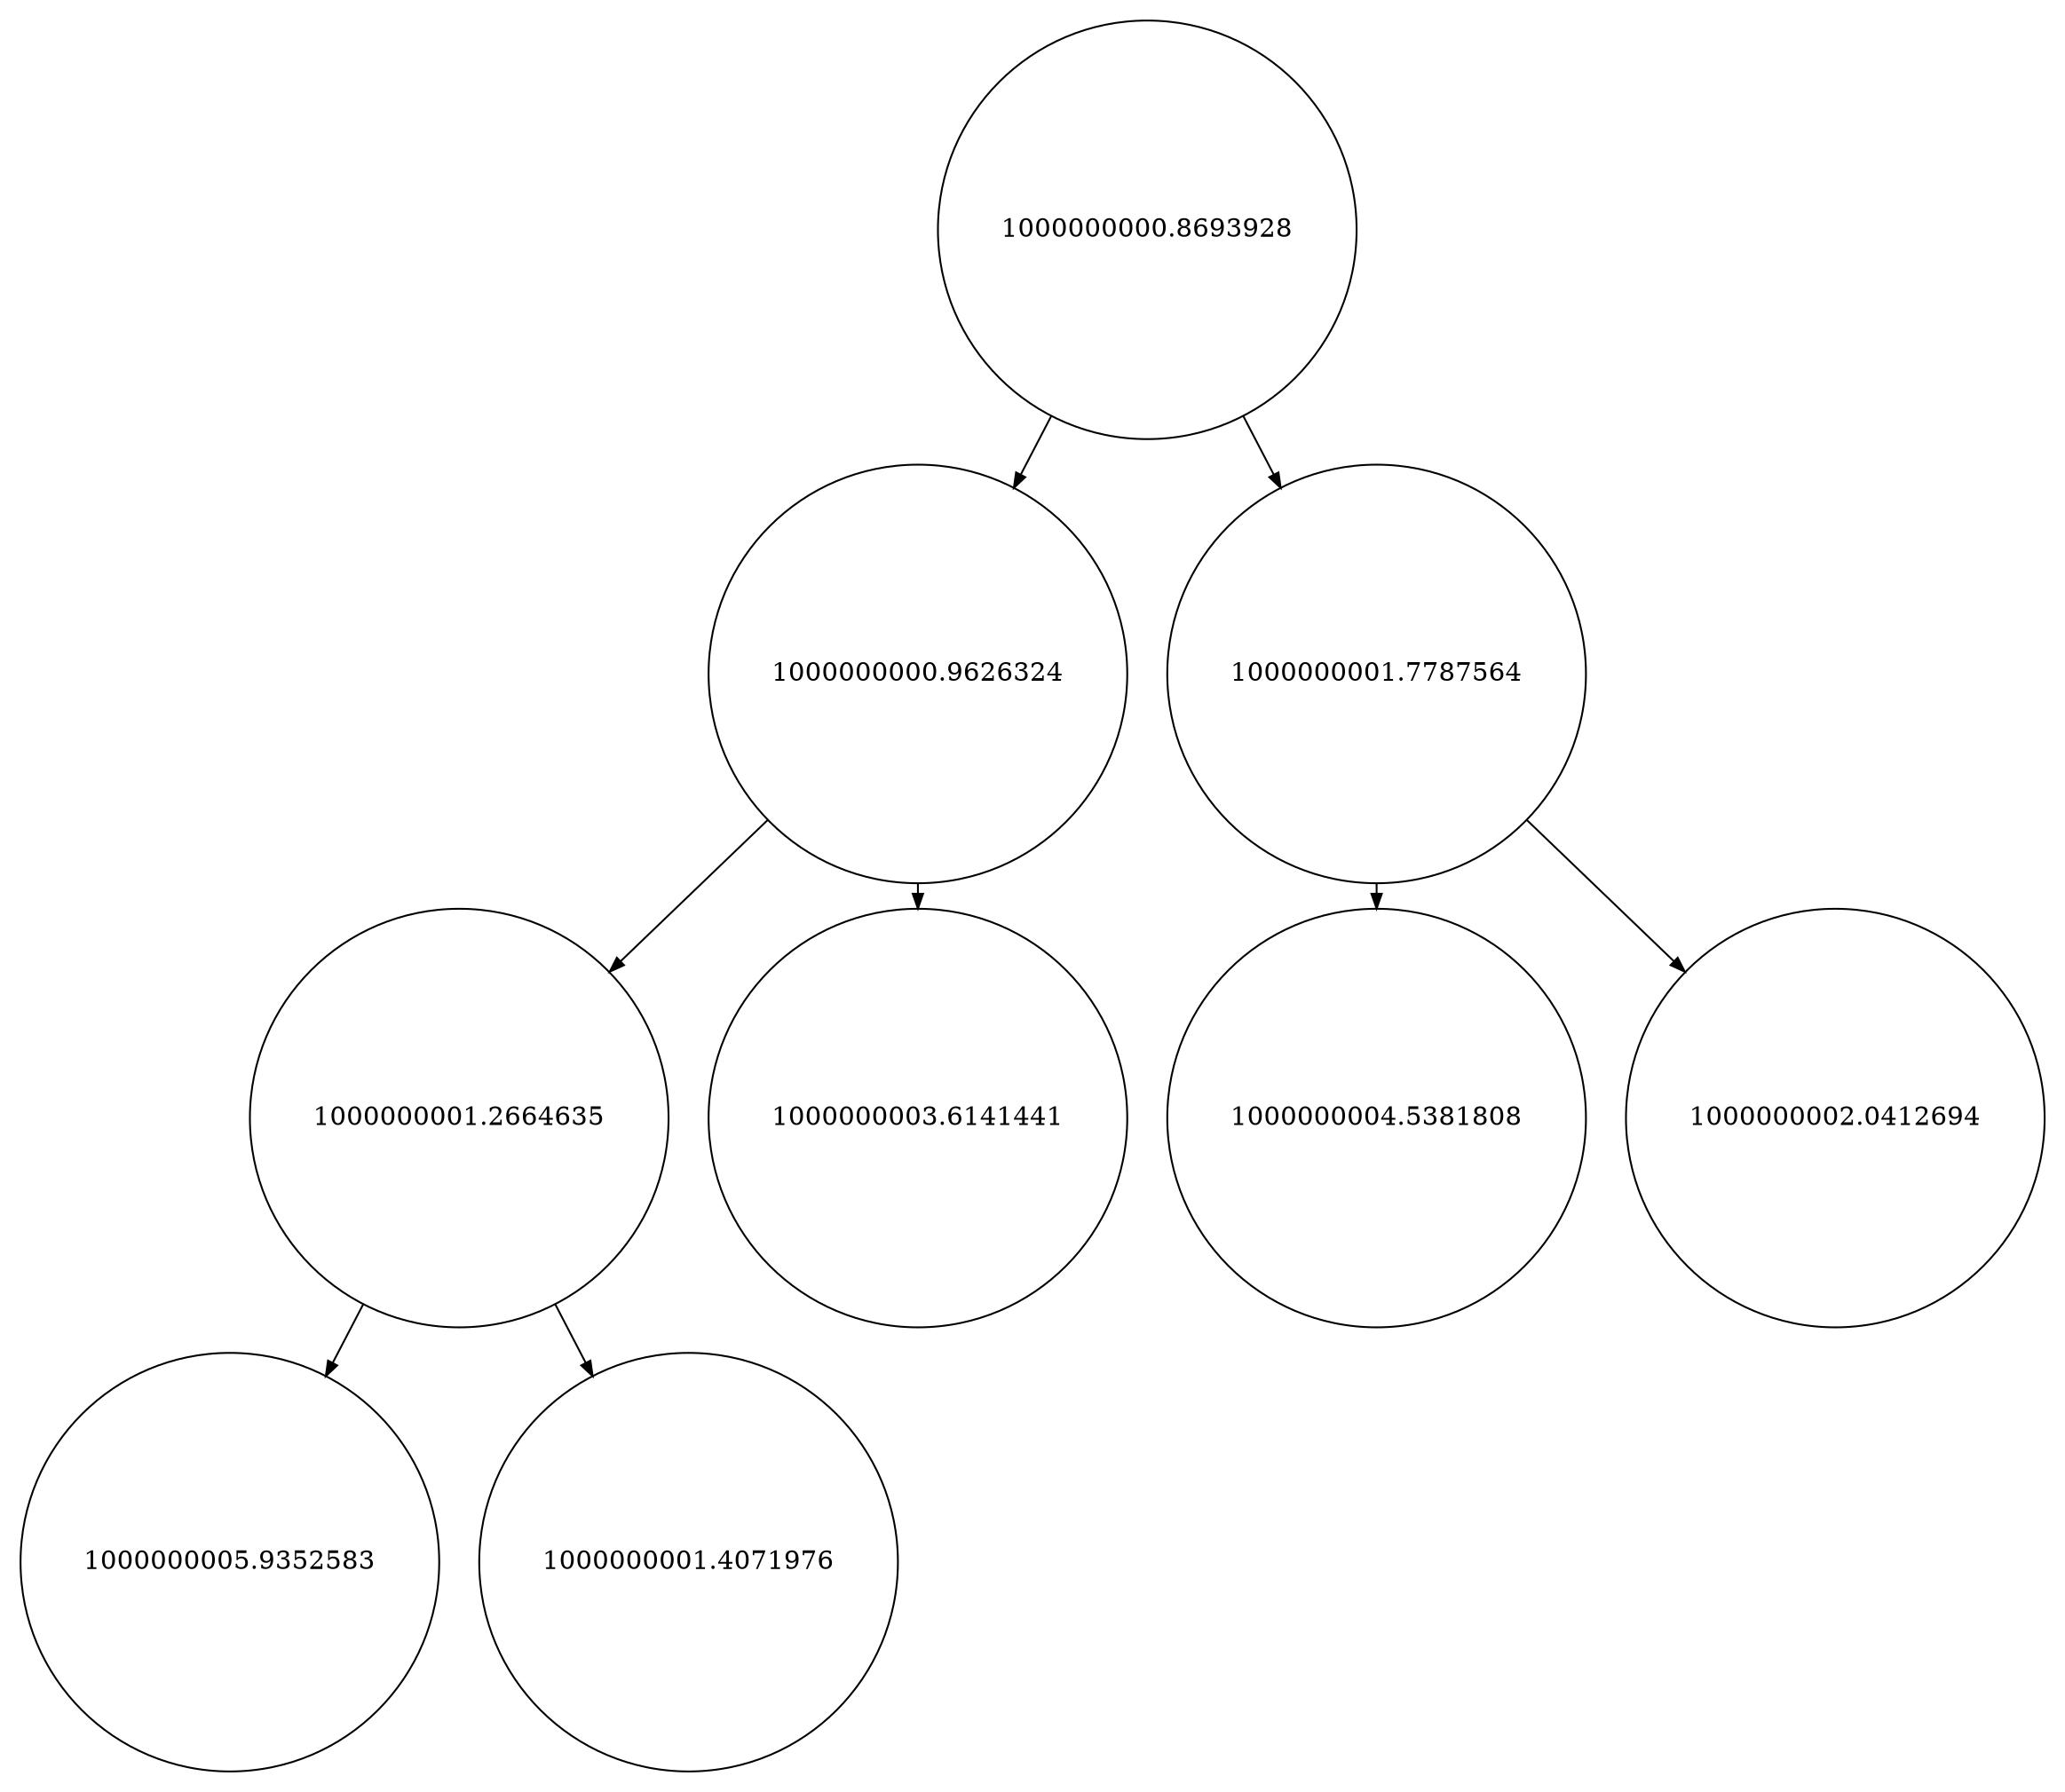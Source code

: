 
    digraph G {
    nodesep=0.3;
    ranksep=0.2;
    margin=0.1;
    node [shape=circle];
    edge [arrowsize=0.8];
    1 -> 2[side=left];
1 -> 3;
2 -> 4[side=left];
2 -> 5;
3 -> 6[side=left];
3 -> 7;
4 -> 8[side=left];
4 -> 9;
1[label="1000000000.8693928"]
2[label="1000000000.9626324"]
3[label="1000000001.7787564"]
4[label="1000000001.2664635"]
5[label="1000000003.6141441"]
6[label="1000000004.5381808"]
7[label="1000000002.0412694"]
8[label="1000000005.9352583"]
9[label="1000000001.4071976"]}